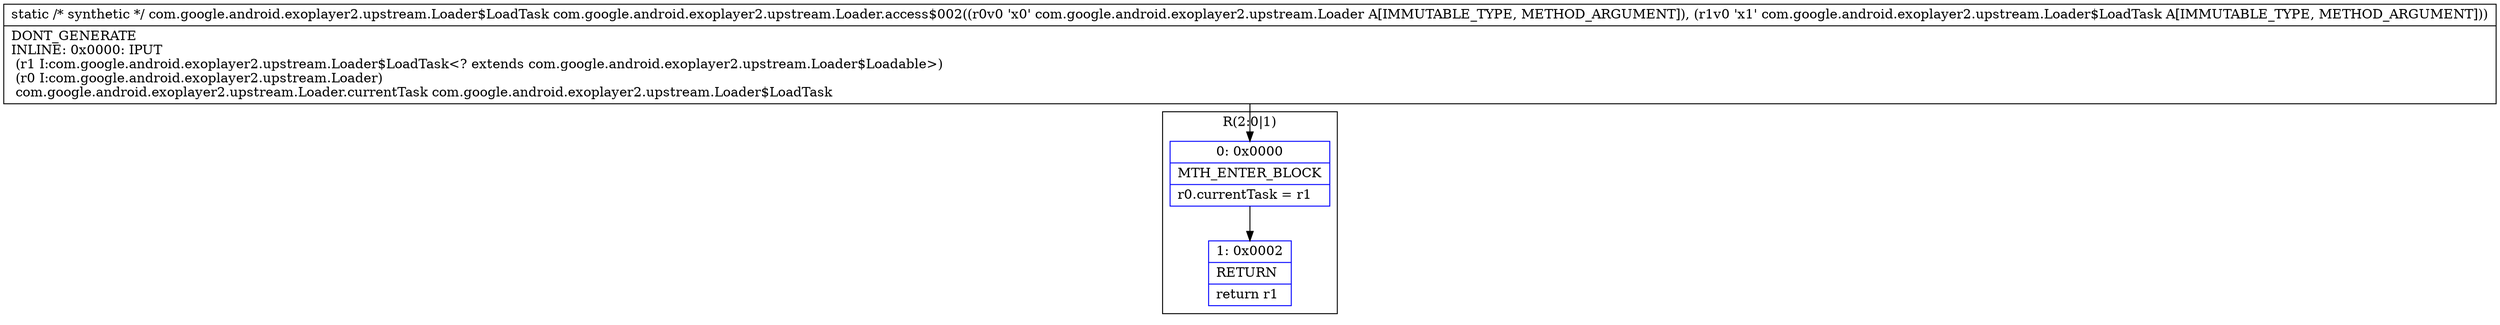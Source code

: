 digraph "CFG forcom.google.android.exoplayer2.upstream.Loader.access$002(Lcom\/google\/android\/exoplayer2\/upstream\/Loader;Lcom\/google\/android\/exoplayer2\/upstream\/Loader$LoadTask;)Lcom\/google\/android\/exoplayer2\/upstream\/Loader$LoadTask;" {
subgraph cluster_Region_514976746 {
label = "R(2:0|1)";
node [shape=record,color=blue];
Node_0 [shape=record,label="{0\:\ 0x0000|MTH_ENTER_BLOCK\l|r0.currentTask = r1\l}"];
Node_1 [shape=record,label="{1\:\ 0x0002|RETURN\l|return r1\l}"];
}
MethodNode[shape=record,label="{static \/* synthetic *\/ com.google.android.exoplayer2.upstream.Loader$LoadTask com.google.android.exoplayer2.upstream.Loader.access$002((r0v0 'x0' com.google.android.exoplayer2.upstream.Loader A[IMMUTABLE_TYPE, METHOD_ARGUMENT]), (r1v0 'x1' com.google.android.exoplayer2.upstream.Loader$LoadTask A[IMMUTABLE_TYPE, METHOD_ARGUMENT]))  | DONT_GENERATE\lINLINE: 0x0000: IPUT  \l  (r1 I:com.google.android.exoplayer2.upstream.Loader$LoadTask\<? extends com.google.android.exoplayer2.upstream.Loader$Loadable\>)\l  (r0 I:com.google.android.exoplayer2.upstream.Loader)\l com.google.android.exoplayer2.upstream.Loader.currentTask com.google.android.exoplayer2.upstream.Loader$LoadTask\l}"];
MethodNode -> Node_0;
Node_0 -> Node_1;
}

